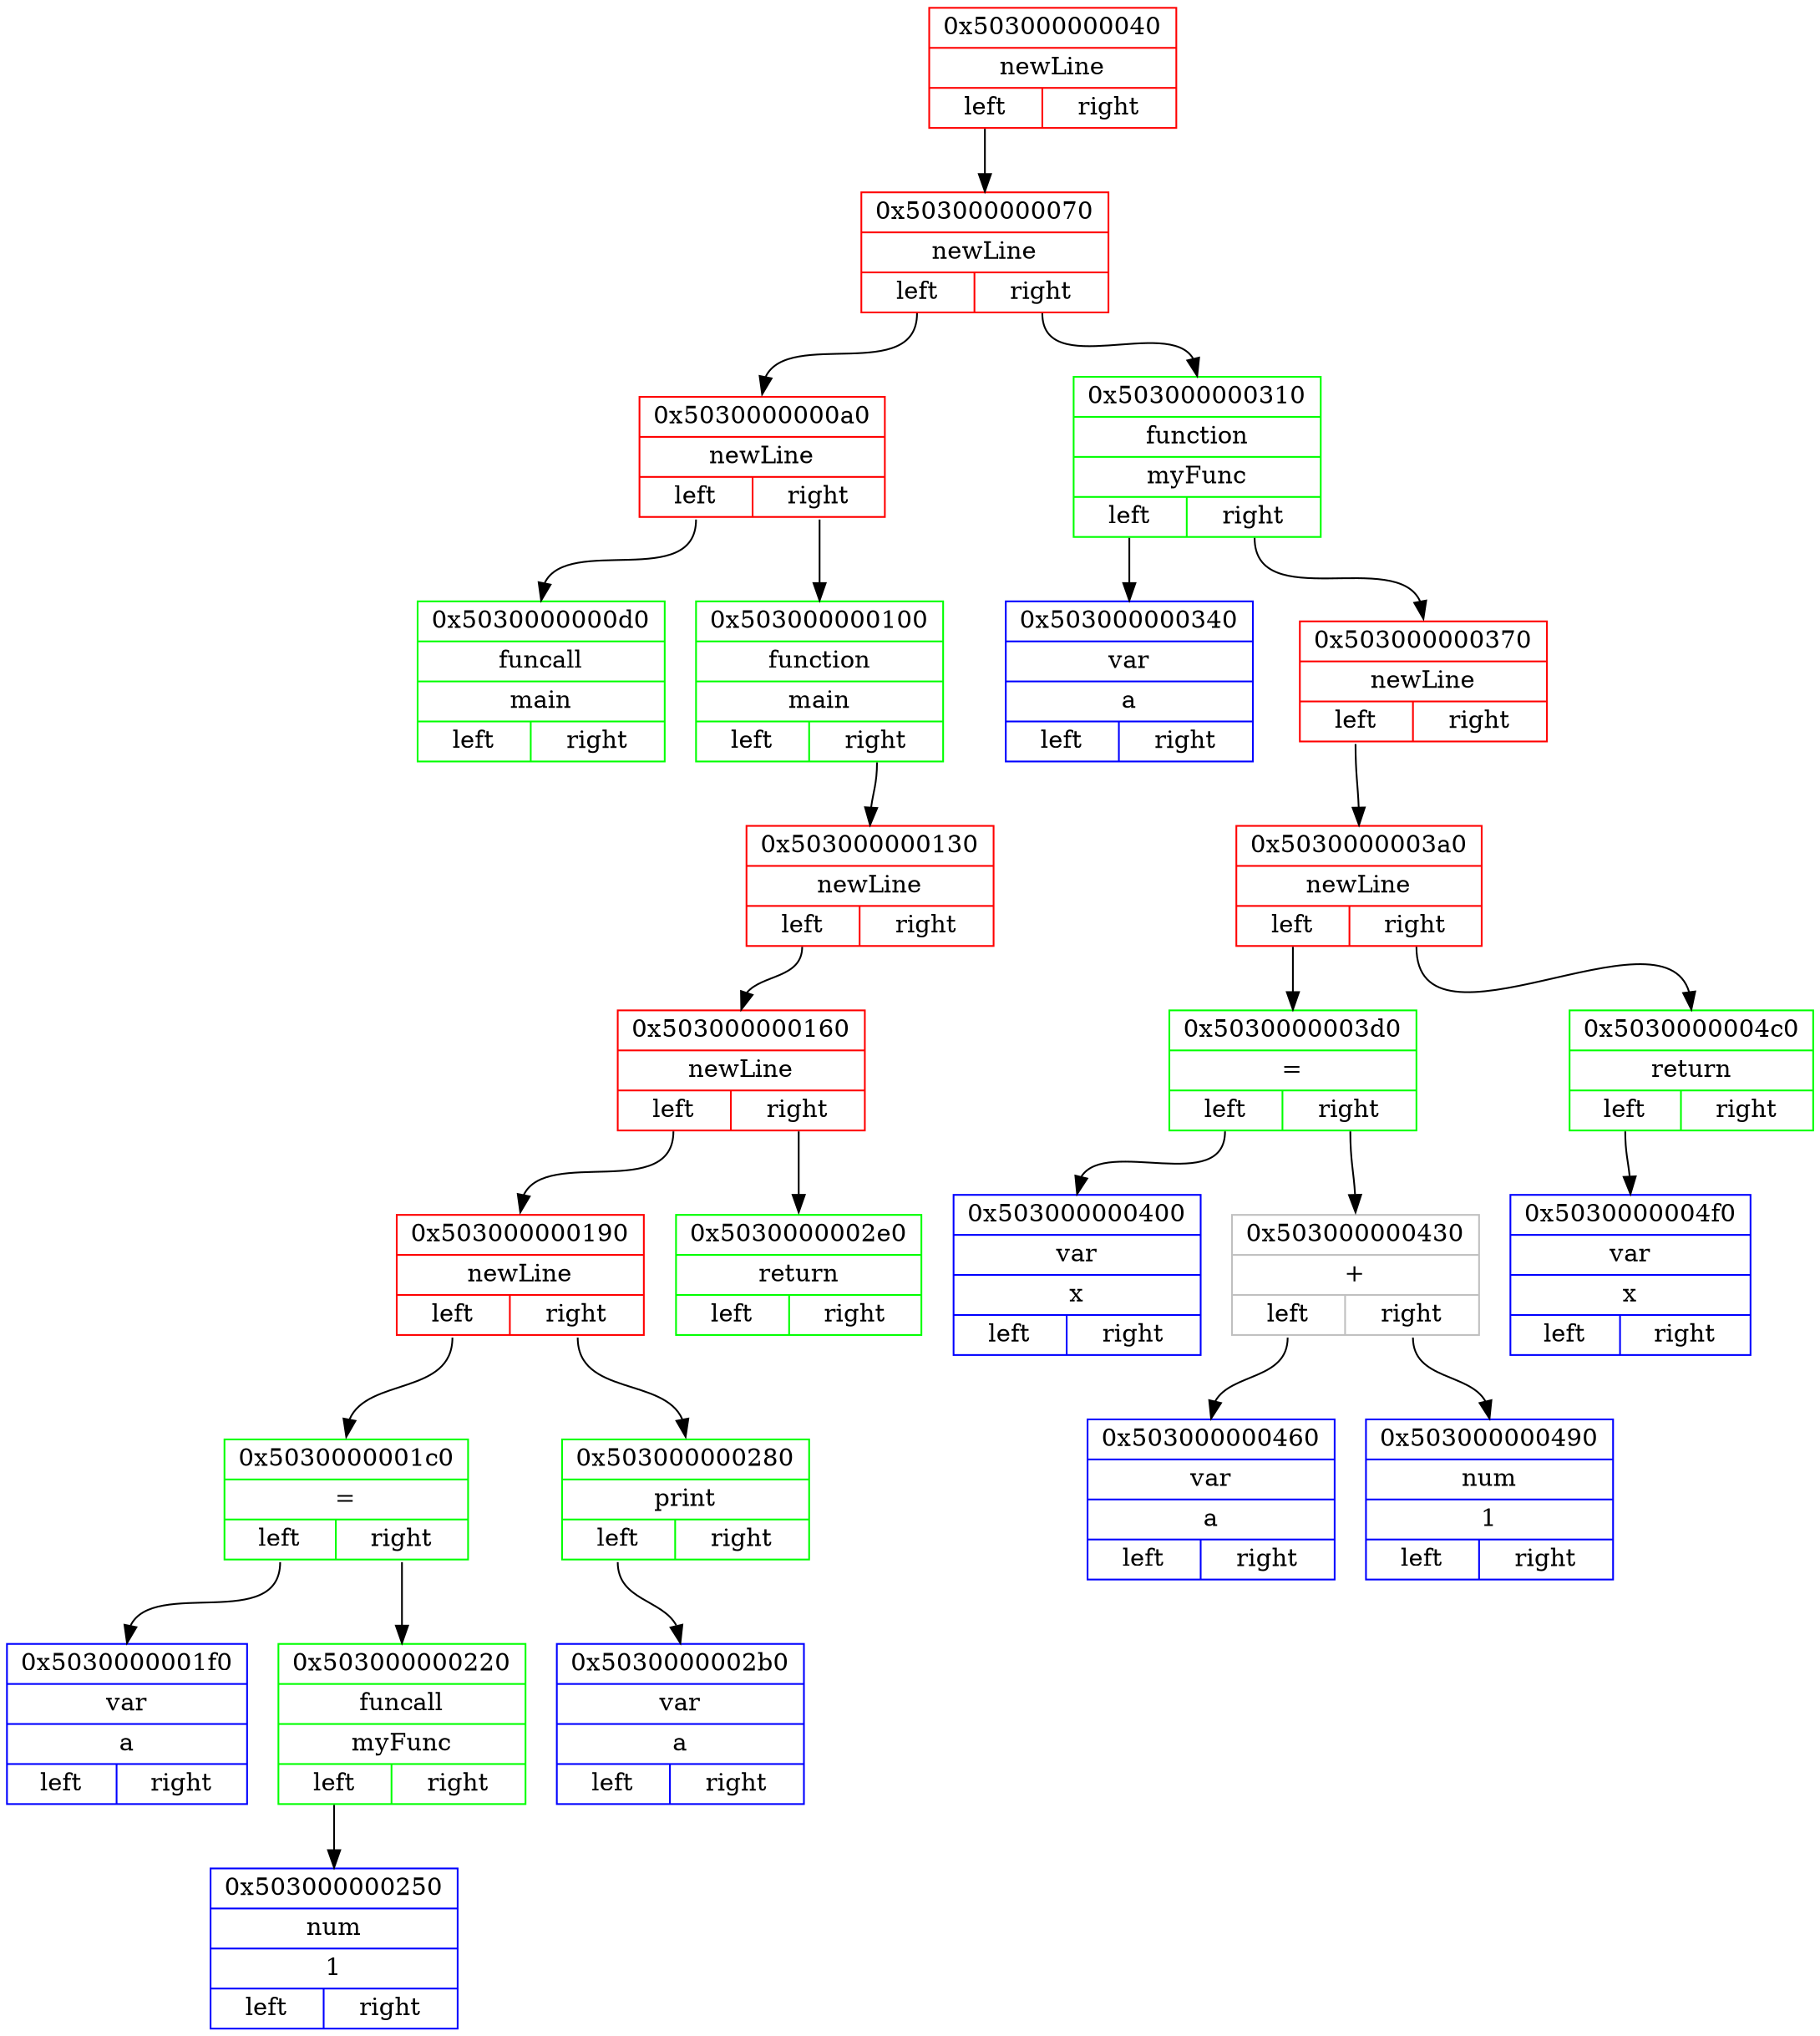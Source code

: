 digraph
{ 
rankdir=HR;

node0x503000000040 [ shape=record, color = red rank = 1, label= "{ 0x503000000040 | newLine |         {<n0x503000000040_l> left | <n0x503000000040_r> right}} " ];
node0x503000000070 [ shape=record, color = red rank = 2, label= "{ 0x503000000070 | newLine |         {<n0x503000000070_l> left | <n0x503000000070_r> right}} " ];
node0x5030000000a0 [ shape=record, color = red rank = 3, label= "{ 0x5030000000a0 | newLine |         {<n0x5030000000a0_l> left | <n0x5030000000a0_r> right}} " ];
node0x5030000000d0 [ shape=record, color = green rank = 4, label= "{ 0x5030000000d0 | funcall | main |         {<n0x5030000000d0_l> left | <n0x5030000000d0_r> right}} " ];
node0x5030000000a0:<n0x5030000000a0_l>:s -> node0x5030000000d0:n [ color = black; ]
node0x503000000100 [ shape=record, color = green rank = 5, label= "{ 0x503000000100 | function | main |         {<n0x503000000100_l> left | <n0x503000000100_r> right}} " ];
node0x503000000130 [ shape=record, color = red rank = 6, label= "{ 0x503000000130 | newLine |         {<n0x503000000130_l> left | <n0x503000000130_r> right}} " ];
node0x503000000160 [ shape=record, color = red rank = 7, label= "{ 0x503000000160 | newLine |         {<n0x503000000160_l> left | <n0x503000000160_r> right}} " ];
node0x503000000190 [ shape=record, color = red rank = 8, label= "{ 0x503000000190 | newLine |         {<n0x503000000190_l> left | <n0x503000000190_r> right}} " ];
node0x5030000001c0 [ shape=record, color = green rank = 9, label= "{ 0x5030000001c0 | = |         {<n0x5030000001c0_l> left | <n0x5030000001c0_r> right}} " ];
node0x5030000001f0 [ shape=record, color = blue rank = 10, label= "{ 0x5030000001f0 | var | a |         {<n0x5030000001f0_l> left | <n0x5030000001f0_r> right}} " ];
node0x5030000001c0:<n0x5030000001c0_l>:s -> node0x5030000001f0:n [ color = black; ]
node0x503000000220 [ shape=record, color = green rank = 11, label= "{ 0x503000000220 | funcall | myFunc |         {<n0x503000000220_l> left | <n0x503000000220_r> right}} " ];
node0x503000000250 [ shape=record, color = blue rank = 12, label= "{ 0x503000000250 | num | 1 |         {<n0x503000000250_l> left | <n0x503000000250_r> right}} " ];
node0x503000000220:<n0x503000000220_l>:s -> node0x503000000250:n [ color = black; ]
node0x5030000001c0:<n0x5030000001c0_r>:s -> node0x503000000220:n [ color = black; ]
node0x503000000190:<n0x503000000190_l>:s -> node0x5030000001c0:n [ color = black; ]
node0x503000000280 [ shape=record, color = green rank = 10, label= "{ 0x503000000280 | print |         {<n0x503000000280_l> left | <n0x503000000280_r> right}} " ];
node0x5030000002b0 [ shape=record, color = blue rank = 11, label= "{ 0x5030000002b0 | var | a |         {<n0x5030000002b0_l> left | <n0x5030000002b0_r> right}} " ];
node0x503000000280:<n0x503000000280_l>:s -> node0x5030000002b0:n [ color = black; ]
node0x503000000190:<n0x503000000190_r>:s -> node0x503000000280:n [ color = black; ]
node0x503000000160:<n0x503000000160_l>:s -> node0x503000000190:n [ color = black; ]
node0x5030000002e0 [ shape=record, color = green rank = 9, label= "{ 0x5030000002e0 | return |         {<n0x5030000002e0_l> left | <n0x5030000002e0_r> right}} " ];
node0x503000000160:<n0x503000000160_r>:s -> node0x5030000002e0:n [ color = black; ]
node0x503000000130:<n0x503000000130_l>:s -> node0x503000000160:n [ color = black; ]
node0x503000000100:<n0x503000000100_r>:s -> node0x503000000130:n [ color = black; ]
node0x5030000000a0:<n0x5030000000a0_r>:s -> node0x503000000100:n [ color = black; ]
node0x503000000070:<n0x503000000070_l>:s -> node0x5030000000a0:n [ color = black; ]
node0x503000000310 [ shape=record, color = green rank = 4, label= "{ 0x503000000310 | function | myFunc |         {<n0x503000000310_l> left | <n0x503000000310_r> right}} " ];
node0x503000000340 [ shape=record, color = blue rank = 5, label= "{ 0x503000000340 | var | a |         {<n0x503000000340_l> left | <n0x503000000340_r> right}} " ];
node0x503000000310:<n0x503000000310_l>:s -> node0x503000000340:n [ color = black; ]
node0x503000000370 [ shape=record, color = red rank = 6, label= "{ 0x503000000370 | newLine |         {<n0x503000000370_l> left | <n0x503000000370_r> right}} " ];
node0x5030000003a0 [ shape=record, color = red rank = 7, label= "{ 0x5030000003a0 | newLine |         {<n0x5030000003a0_l> left | <n0x5030000003a0_r> right}} " ];
node0x5030000003d0 [ shape=record, color = green rank = 8, label= "{ 0x5030000003d0 | = |         {<n0x5030000003d0_l> left | <n0x5030000003d0_r> right}} " ];
node0x503000000400 [ shape=record, color = blue rank = 9, label= "{ 0x503000000400 | var | x |         {<n0x503000000400_l> left | <n0x503000000400_r> right}} " ];
node0x5030000003d0:<n0x5030000003d0_l>:s -> node0x503000000400:n [ color = black; ]
node0x503000000430 [ shape=record, color = grey rank = 10, label= "{ 0x503000000430 | + |         {<n0x503000000430_l> left | <n0x503000000430_r> right}} " ];
node0x503000000460 [ shape=record, color = blue rank = 11, label= "{ 0x503000000460 | var | a |         {<n0x503000000460_l> left | <n0x503000000460_r> right}} " ];
node0x503000000430:<n0x503000000430_l>:s -> node0x503000000460:n [ color = black; ]
node0x503000000490 [ shape=record, color = blue rank = 12, label= "{ 0x503000000490 | num | 1 |         {<n0x503000000490_l> left | <n0x503000000490_r> right}} " ];
node0x503000000430:<n0x503000000430_r>:s -> node0x503000000490:n [ color = black; ]
node0x5030000003d0:<n0x5030000003d0_r>:s -> node0x503000000430:n [ color = black; ]
node0x5030000003a0:<n0x5030000003a0_l>:s -> node0x5030000003d0:n [ color = black; ]
node0x5030000004c0 [ shape=record, color = green rank = 9, label= "{ 0x5030000004c0 | return |         {<n0x5030000004c0_l> left | <n0x5030000004c0_r> right}} " ];
node0x5030000004f0 [ shape=record, color = blue rank = 10, label= "{ 0x5030000004f0 | var | x |         {<n0x5030000004f0_l> left | <n0x5030000004f0_r> right}} " ];
node0x5030000004c0:<n0x5030000004c0_l>:s -> node0x5030000004f0:n [ color = black; ]
node0x5030000003a0:<n0x5030000003a0_r>:s -> node0x5030000004c0:n [ color = black; ]
node0x503000000370:<n0x503000000370_l>:s -> node0x5030000003a0:n [ color = black; ]
node0x503000000310:<n0x503000000310_r>:s -> node0x503000000370:n [ color = black; ]
node0x503000000070:<n0x503000000070_r>:s -> node0x503000000310:n [ color = black; ]
node0x503000000040:<n0x503000000040_l>:s -> node0x503000000070:n [ color = black; ]
}
